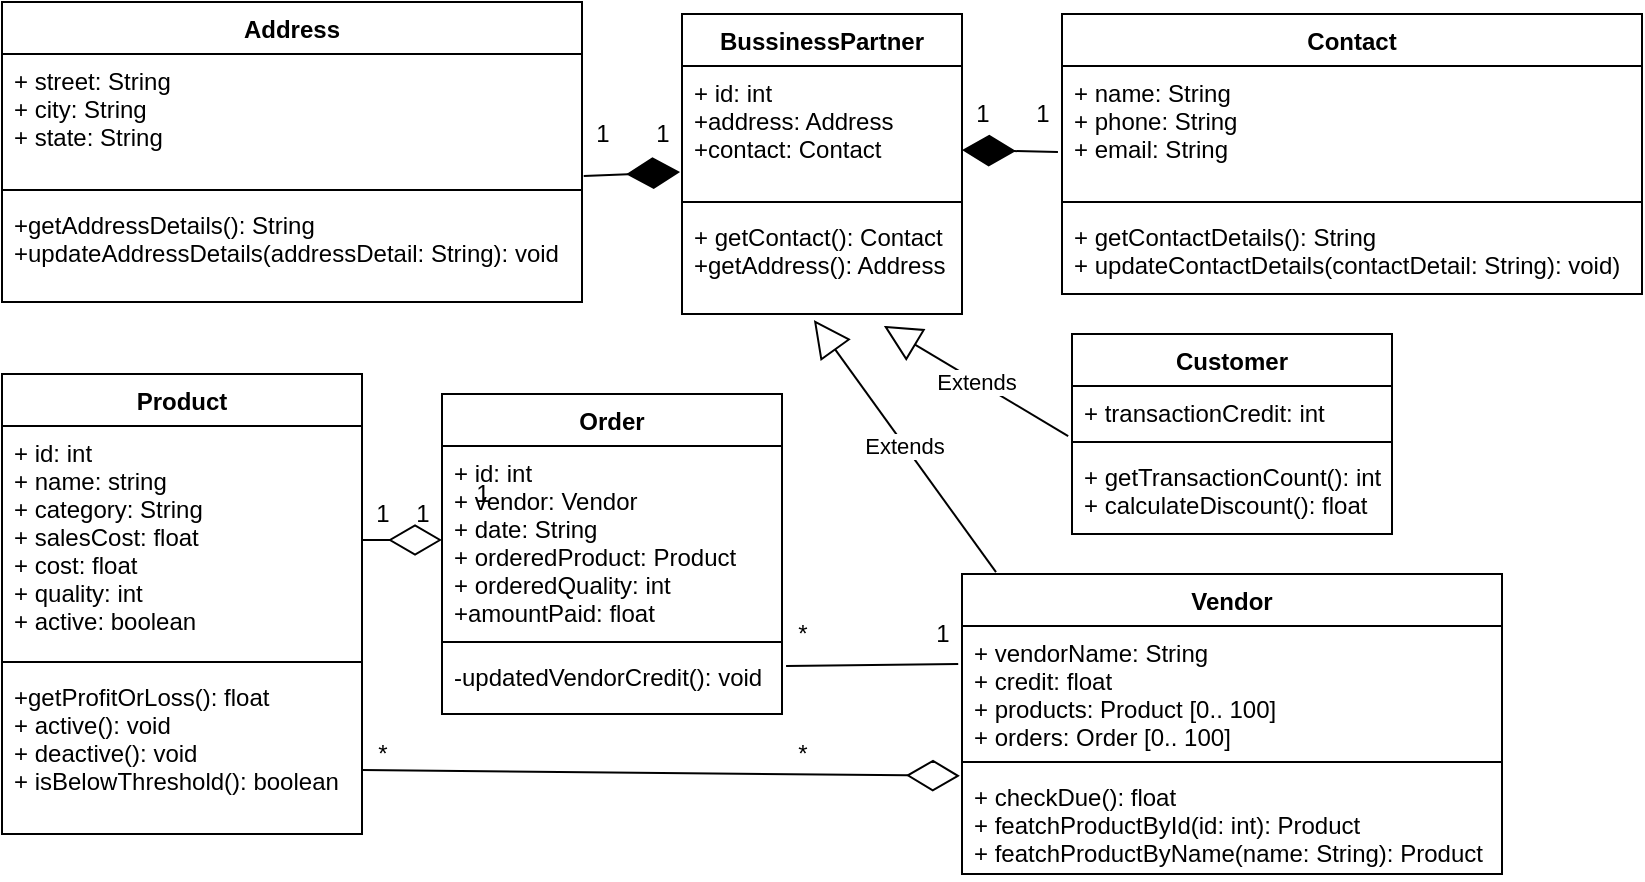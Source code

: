 <mxfile version="13.9.8" type="github"><diagram id="Bh6dqPtz-xiBgD4KNHxQ" name="Page-1"><mxGraphModel dx="1108" dy="463" grid="1" gridSize="10" guides="1" tooltips="1" connect="1" arrows="1" fold="1" page="1" pageScale="1" pageWidth="850" pageHeight="1100" math="0" shadow="0"><root><mxCell id="0"/><mxCell id="1" parent="0"/><mxCell id="uAB6S0E1YF499TWaP7wi-26" value="Address" style="swimlane;fontStyle=1;align=center;verticalAlign=top;childLayout=stackLayout;horizontal=1;startSize=26;horizontalStack=0;resizeParent=1;resizeParentMax=0;resizeLast=0;collapsible=1;marginBottom=0;" parent="1" vertex="1"><mxGeometry x="10" y="44" width="290" height="150" as="geometry"><mxRectangle x="10" y="44" width="80" height="26" as="alternateBounds"/></mxGeometry></mxCell><mxCell id="uAB6S0E1YF499TWaP7wi-27" value="+ street: String&#10;+ city: String&#10;+ state: String" style="text;strokeColor=none;fillColor=none;align=left;verticalAlign=top;spacingLeft=4;spacingRight=4;overflow=hidden;rotatable=0;points=[[0,0.5],[1,0.5]];portConstraint=eastwest;" parent="uAB6S0E1YF499TWaP7wi-26" vertex="1"><mxGeometry y="26" width="290" height="64" as="geometry"/></mxCell><mxCell id="uAB6S0E1YF499TWaP7wi-28" value="" style="line;strokeWidth=1;fillColor=none;align=left;verticalAlign=middle;spacingTop=-1;spacingLeft=3;spacingRight=3;rotatable=0;labelPosition=right;points=[];portConstraint=eastwest;" parent="uAB6S0E1YF499TWaP7wi-26" vertex="1"><mxGeometry y="90" width="290" height="8" as="geometry"/></mxCell><mxCell id="uAB6S0E1YF499TWaP7wi-29" value="+getAddressDetails(): String&#10;+updateAddressDetails(addressDetail: String): void" style="text;strokeColor=none;fillColor=none;align=left;verticalAlign=top;spacingLeft=4;spacingRight=4;overflow=hidden;rotatable=0;points=[[0,0.5],[1,0.5]];portConstraint=eastwest;" parent="uAB6S0E1YF499TWaP7wi-26" vertex="1"><mxGeometry y="98" width="290" height="52" as="geometry"/></mxCell><mxCell id="uAB6S0E1YF499TWaP7wi-30" value="BussinessPartner" style="swimlane;fontStyle=1;align=center;verticalAlign=top;childLayout=stackLayout;horizontal=1;startSize=26;horizontalStack=0;resizeParent=1;resizeParentMax=0;resizeLast=0;collapsible=1;marginBottom=0;" parent="1" vertex="1"><mxGeometry x="350" y="50" width="140" height="150" as="geometry"><mxRectangle x="370" y="50" width="130" height="26" as="alternateBounds"/></mxGeometry></mxCell><mxCell id="uAB6S0E1YF499TWaP7wi-31" value="+ id: int&#10;+address: Address&#10;+contact: Contact" style="text;strokeColor=none;fillColor=none;align=left;verticalAlign=top;spacingLeft=4;spacingRight=4;overflow=hidden;rotatable=0;points=[[0,0.5],[1,0.5]];portConstraint=eastwest;" parent="uAB6S0E1YF499TWaP7wi-30" vertex="1"><mxGeometry y="26" width="140" height="64" as="geometry"/></mxCell><mxCell id="uAB6S0E1YF499TWaP7wi-32" value="" style="line;strokeWidth=1;fillColor=none;align=left;verticalAlign=middle;spacingTop=-1;spacingLeft=3;spacingRight=3;rotatable=0;labelPosition=right;points=[];portConstraint=eastwest;" parent="uAB6S0E1YF499TWaP7wi-30" vertex="1"><mxGeometry y="90" width="140" height="8" as="geometry"/></mxCell><mxCell id="uAB6S0E1YF499TWaP7wi-33" value="+ getContact(): Contact&#10;+getAddress(): Address" style="text;strokeColor=none;fillColor=none;align=left;verticalAlign=top;spacingLeft=4;spacingRight=4;overflow=hidden;rotatable=0;points=[[0,0.5],[1,0.5]];portConstraint=eastwest;" parent="uAB6S0E1YF499TWaP7wi-30" vertex="1"><mxGeometry y="98" width="140" height="52" as="geometry"/></mxCell><mxCell id="uAB6S0E1YF499TWaP7wi-38" value="Product" style="swimlane;fontStyle=1;align=center;verticalAlign=top;childLayout=stackLayout;horizontal=1;startSize=26;horizontalStack=0;resizeParent=1;resizeParentMax=0;resizeLast=0;collapsible=1;marginBottom=0;" parent="1" vertex="1"><mxGeometry x="10" y="230" width="180" height="230" as="geometry"><mxRectangle x="10" y="230" width="80" height="26" as="alternateBounds"/></mxGeometry></mxCell><mxCell id="uAB6S0E1YF499TWaP7wi-39" value="+ id: int&#10;+ name: string&#10;+ category: String&#10;+ salesCost: float&#10;+ cost: float&#10;+ quality: int&#10;+ active: boolean" style="text;strokeColor=none;fillColor=none;align=left;verticalAlign=top;spacingLeft=4;spacingRight=4;overflow=hidden;rotatable=0;points=[[0,0.5],[1,0.5]];portConstraint=eastwest;" parent="uAB6S0E1YF499TWaP7wi-38" vertex="1"><mxGeometry y="26" width="180" height="114" as="geometry"/></mxCell><mxCell id="uAB6S0E1YF499TWaP7wi-40" value="" style="line;strokeWidth=1;fillColor=none;align=left;verticalAlign=middle;spacingTop=-1;spacingLeft=3;spacingRight=3;rotatable=0;labelPosition=right;points=[];portConstraint=eastwest;" parent="uAB6S0E1YF499TWaP7wi-38" vertex="1"><mxGeometry y="140" width="180" height="8" as="geometry"/></mxCell><mxCell id="uAB6S0E1YF499TWaP7wi-41" value="+getProfitOrLoss(): float&#10;+ active(): void&#10;+ deactive(): void&#10;+ isBelowThreshold(): boolean" style="text;strokeColor=none;fillColor=none;align=left;verticalAlign=top;spacingLeft=4;spacingRight=4;overflow=hidden;rotatable=0;points=[[0,0.5],[1,0.5]];portConstraint=eastwest;" parent="uAB6S0E1YF499TWaP7wi-38" vertex="1"><mxGeometry y="148" width="180" height="82" as="geometry"/></mxCell><mxCell id="uAB6S0E1YF499TWaP7wi-42" value="Order" style="swimlane;fontStyle=1;align=center;verticalAlign=top;childLayout=stackLayout;horizontal=1;startSize=26;horizontalStack=0;resizeParent=1;resizeParentMax=0;resizeLast=0;collapsible=1;marginBottom=0;" parent="1" vertex="1"><mxGeometry x="230" y="240" width="170" height="160" as="geometry"><mxRectangle x="230" y="240" width="70" height="26" as="alternateBounds"/></mxGeometry></mxCell><mxCell id="uAB6S0E1YF499TWaP7wi-43" value="+ id: int&#10;+ vendor: Vendor&#10;+ date: String&#10;+ orderedProduct: Product&#10;+ orderedQuality: int&#10;+amountPaid: float " style="text;strokeColor=none;fillColor=none;align=left;verticalAlign=top;spacingLeft=4;spacingRight=4;overflow=hidden;rotatable=0;points=[[0,0.5],[1,0.5]];portConstraint=eastwest;" parent="uAB6S0E1YF499TWaP7wi-42" vertex="1"><mxGeometry y="26" width="170" height="94" as="geometry"/></mxCell><mxCell id="uAB6S0E1YF499TWaP7wi-44" value="" style="line;strokeWidth=1;fillColor=none;align=left;verticalAlign=middle;spacingTop=-1;spacingLeft=3;spacingRight=3;rotatable=0;labelPosition=right;points=[];portConstraint=eastwest;" parent="uAB6S0E1YF499TWaP7wi-42" vertex="1"><mxGeometry y="120" width="170" height="8" as="geometry"/></mxCell><mxCell id="uAB6S0E1YF499TWaP7wi-45" value="-updatedVendorCredit(): void" style="text;strokeColor=none;fillColor=none;align=left;verticalAlign=top;spacingLeft=4;spacingRight=4;overflow=hidden;rotatable=0;points=[[0,0.5],[1,0.5]];portConstraint=eastwest;" parent="uAB6S0E1YF499TWaP7wi-42" vertex="1"><mxGeometry y="128" width="170" height="32" as="geometry"/></mxCell><mxCell id="uAB6S0E1YF499TWaP7wi-46" value="Vendor" style="swimlane;fontStyle=1;align=center;verticalAlign=top;childLayout=stackLayout;horizontal=1;startSize=26;horizontalStack=0;resizeParent=1;resizeParentMax=0;resizeLast=0;collapsible=1;marginBottom=0;" parent="1" vertex="1"><mxGeometry x="490" y="330" width="270" height="150" as="geometry"><mxRectangle x="425" y="410" width="70" height="26" as="alternateBounds"/></mxGeometry></mxCell><mxCell id="uAB6S0E1YF499TWaP7wi-47" value="+ vendorName: String&#10;+ credit: float&#10;+ products: Product [0.. 100]&#10;+ orders: Order [0.. 100]" style="text;strokeColor=none;fillColor=none;align=left;verticalAlign=top;spacingLeft=4;spacingRight=4;overflow=hidden;rotatable=0;points=[[0,0.5],[1,0.5]];portConstraint=eastwest;" parent="uAB6S0E1YF499TWaP7wi-46" vertex="1"><mxGeometry y="26" width="270" height="64" as="geometry"/></mxCell><mxCell id="uAB6S0E1YF499TWaP7wi-48" value="" style="line;strokeWidth=1;fillColor=none;align=left;verticalAlign=middle;spacingTop=-1;spacingLeft=3;spacingRight=3;rotatable=0;labelPosition=right;points=[];portConstraint=eastwest;" parent="uAB6S0E1YF499TWaP7wi-46" vertex="1"><mxGeometry y="90" width="270" height="8" as="geometry"/></mxCell><mxCell id="uAB6S0E1YF499TWaP7wi-49" value="+ checkDue(): float&#10;+ featchProductById(id: int): Product&#10;+ featchProductByName(name: String): Product&#10;" style="text;strokeColor=none;fillColor=none;align=left;verticalAlign=top;spacingLeft=4;spacingRight=4;overflow=hidden;rotatable=0;points=[[0,0.5],[1,0.5]];portConstraint=eastwest;" parent="uAB6S0E1YF499TWaP7wi-46" vertex="1"><mxGeometry y="98" width="270" height="52" as="geometry"/></mxCell><mxCell id="uAB6S0E1YF499TWaP7wi-50" value="Customer" style="swimlane;fontStyle=1;align=center;verticalAlign=top;childLayout=stackLayout;horizontal=1;startSize=26;horizontalStack=0;resizeParent=1;resizeParentMax=0;resizeLast=0;collapsible=1;marginBottom=0;" parent="1" vertex="1"><mxGeometry x="545" y="210" width="160" height="100" as="geometry"><mxRectangle x="620" y="230" width="90" height="26" as="alternateBounds"/></mxGeometry></mxCell><mxCell id="uAB6S0E1YF499TWaP7wi-51" value="+ transactionCredit: int" style="text;strokeColor=none;fillColor=none;align=left;verticalAlign=top;spacingLeft=4;spacingRight=4;overflow=hidden;rotatable=0;points=[[0,0.5],[1,0.5]];portConstraint=eastwest;" parent="uAB6S0E1YF499TWaP7wi-50" vertex="1"><mxGeometry y="26" width="160" height="24" as="geometry"/></mxCell><mxCell id="uAB6S0E1YF499TWaP7wi-52" value="" style="line;strokeWidth=1;fillColor=none;align=left;verticalAlign=middle;spacingTop=-1;spacingLeft=3;spacingRight=3;rotatable=0;labelPosition=right;points=[];portConstraint=eastwest;" parent="uAB6S0E1YF499TWaP7wi-50" vertex="1"><mxGeometry y="50" width="160" height="8" as="geometry"/></mxCell><mxCell id="uAB6S0E1YF499TWaP7wi-53" value="+ getTransactionCount(): int&#10;+ calculateDiscount(): float" style="text;strokeColor=none;fillColor=none;align=left;verticalAlign=top;spacingLeft=4;spacingRight=4;overflow=hidden;rotatable=0;points=[[0,0.5],[1,0.5]];portConstraint=eastwest;" parent="uAB6S0E1YF499TWaP7wi-50" vertex="1"><mxGeometry y="58" width="160" height="42" as="geometry"/></mxCell><mxCell id="uAB6S0E1YF499TWaP7wi-54" value="Contact" style="swimlane;fontStyle=1;align=center;verticalAlign=top;childLayout=stackLayout;horizontal=1;startSize=26;horizontalStack=0;resizeParent=1;resizeParentMax=0;resizeLast=0;collapsible=1;marginBottom=0;" parent="1" vertex="1"><mxGeometry x="540" y="50" width="290" height="140" as="geometry"><mxRectangle x="540" y="50" width="100" height="26" as="alternateBounds"/></mxGeometry></mxCell><mxCell id="uAB6S0E1YF499TWaP7wi-55" value="+ name: String&#10;+ phone: String&#10;+ email: String&#10; &#10;" style="text;strokeColor=none;fillColor=none;align=left;verticalAlign=top;spacingLeft=4;spacingRight=4;overflow=hidden;rotatable=0;points=[[0,0.5],[1,0.5]];portConstraint=eastwest;" parent="uAB6S0E1YF499TWaP7wi-54" vertex="1"><mxGeometry y="26" width="290" height="64" as="geometry"/></mxCell><mxCell id="uAB6S0E1YF499TWaP7wi-56" value="" style="line;strokeWidth=1;fillColor=none;align=left;verticalAlign=middle;spacingTop=-1;spacingLeft=3;spacingRight=3;rotatable=0;labelPosition=right;points=[];portConstraint=eastwest;" parent="uAB6S0E1YF499TWaP7wi-54" vertex="1"><mxGeometry y="90" width="290" height="8" as="geometry"/></mxCell><mxCell id="uAB6S0E1YF499TWaP7wi-57" value="+ getContactDetails(): String&#10;+ updateContactDetails(contactDetail: String): void)" style="text;strokeColor=none;fillColor=none;align=left;verticalAlign=top;spacingLeft=4;spacingRight=4;overflow=hidden;rotatable=0;points=[[0,0.5],[1,0.5]];portConstraint=eastwest;" parent="uAB6S0E1YF499TWaP7wi-54" vertex="1"><mxGeometry y="98" width="290" height="42" as="geometry"/></mxCell><mxCell id="uAB6S0E1YF499TWaP7wi-65" value="" style="endArrow=diamondThin;endFill=1;endSize=24;html=1;fontColor=#000000;exitX=1.003;exitY=0.953;exitDx=0;exitDy=0;exitPerimeter=0;entryX=-0.007;entryY=0.828;entryDx=0;entryDy=0;entryPerimeter=0;" parent="1" source="uAB6S0E1YF499TWaP7wi-27" target="uAB6S0E1YF499TWaP7wi-31" edge="1"><mxGeometry width="160" relative="1" as="geometry"><mxPoint x="330" y="170" as="sourcePoint"/><mxPoint x="480" y="170" as="targetPoint"/></mxGeometry></mxCell><mxCell id="uAB6S0E1YF499TWaP7wi-68" value="" style="endArrow=diamondThin;endFill=1;endSize=24;html=1;fontColor=#000000;entryX=1;entryY=0.656;entryDx=0;entryDy=0;entryPerimeter=0;exitX=-0.007;exitY=0.672;exitDx=0;exitDy=0;exitPerimeter=0;" parent="1" source="uAB6S0E1YF499TWaP7wi-55" target="uAB6S0E1YF499TWaP7wi-31" edge="1"><mxGeometry width="160" relative="1" as="geometry"><mxPoint x="640" y="250" as="sourcePoint"/><mxPoint x="550" y="250" as="targetPoint"/></mxGeometry></mxCell><mxCell id="uAB6S0E1YF499TWaP7wi-69" value="" style="endArrow=diamondThin;endFill=0;endSize=24;html=1;fontColor=#000000;exitX=1;exitY=0.61;exitDx=0;exitDy=0;entryX=-0.004;entryY=0.056;entryDx=0;entryDy=0;entryPerimeter=0;exitPerimeter=0;" parent="1" source="uAB6S0E1YF499TWaP7wi-41" target="uAB6S0E1YF499TWaP7wi-49" edge="1"><mxGeometry width="160" relative="1" as="geometry"><mxPoint x="330" y="206" as="sourcePoint"/><mxPoint x="470" y="420" as="targetPoint"/></mxGeometry></mxCell><mxCell id="uAB6S0E1YF499TWaP7wi-73" value="*" style="text;html=1;align=center;verticalAlign=middle;resizable=0;points=[];autosize=1;fontColor=#000000;" parent="1" vertex="1"><mxGeometry x="190" y="410" width="20" height="20" as="geometry"/></mxCell><mxCell id="uAB6S0E1YF499TWaP7wi-75" value="1" style="text;html=1;align=center;verticalAlign=middle;resizable=0;points=[];autosize=1;fontColor=#000000;" parent="1" vertex="1"><mxGeometry x="300" y="100" width="20" height="20" as="geometry"/></mxCell><mxCell id="uAB6S0E1YF499TWaP7wi-78" value="" style="endArrow=diamondThin;endFill=0;endSize=24;html=1;fontColor=#000000;exitX=1;exitY=0.5;exitDx=0;exitDy=0;entryX=0;entryY=0.5;entryDx=0;entryDy=0;" parent="1" source="uAB6S0E1YF499TWaP7wi-39" target="uAB6S0E1YF499TWaP7wi-43" edge="1"><mxGeometry width="160" relative="1" as="geometry"><mxPoint x="330" y="290" as="sourcePoint"/><mxPoint x="490" y="290" as="targetPoint"/></mxGeometry></mxCell><mxCell id="uAB6S0E1YF499TWaP7wi-79" value="1" style="text;html=1;align=center;verticalAlign=middle;resizable=0;points=[];autosize=1;fontColor=#000000;" parent="1" vertex="1"><mxGeometry x="240" y="280" width="20" height="20" as="geometry"/></mxCell><mxCell id="uAB6S0E1YF499TWaP7wi-82" value="1" style="text;html=1;align=center;verticalAlign=middle;resizable=0;points=[];autosize=1;fontColor=#000000;" parent="1" vertex="1"><mxGeometry x="190" y="290" width="20" height="20" as="geometry"/></mxCell><mxCell id="uAB6S0E1YF499TWaP7wi-83" value="Extends" style="endArrow=block;endSize=16;endFill=0;html=1;fontColor=#000000;entryX=0.721;entryY=1.115;entryDx=0;entryDy=0;entryPerimeter=0;exitX=-0.012;exitY=1.042;exitDx=0;exitDy=0;exitPerimeter=0;" parent="1" source="uAB6S0E1YF499TWaP7wi-51" target="uAB6S0E1YF499TWaP7wi-33" edge="1"><mxGeometry width="160" relative="1" as="geometry"><mxPoint x="720" y="290" as="sourcePoint"/><mxPoint x="659" y="190" as="targetPoint"/></mxGeometry></mxCell><mxCell id="uAB6S0E1YF499TWaP7wi-84" value="Extends" style="endArrow=block;endSize=16;endFill=0;html=1;fontColor=#000000;exitX=0.063;exitY=-0.006;exitDx=0;exitDy=0;exitPerimeter=0;entryX=0.471;entryY=1.058;entryDx=0;entryDy=0;entryPerimeter=0;" parent="1" source="uAB6S0E1YF499TWaP7wi-46" target="uAB6S0E1YF499TWaP7wi-33" edge="1"><mxGeometry width="160" relative="1" as="geometry"><mxPoint x="450" y="290" as="sourcePoint"/><mxPoint x="530" y="190" as="targetPoint"/></mxGeometry></mxCell><mxCell id="uAB6S0E1YF499TWaP7wi-86" value="*" style="text;html=1;align=center;verticalAlign=middle;resizable=0;points=[];autosize=1;fontColor=#000000;" parent="1" vertex="1"><mxGeometry x="400" y="410" width="20" height="20" as="geometry"/></mxCell><mxCell id="uAB6S0E1YF499TWaP7wi-90" value="1" style="text;html=1;align=center;verticalAlign=middle;resizable=0;points=[];autosize=1;fontColor=#000000;" parent="1" vertex="1"><mxGeometry x="330" y="100" width="20" height="20" as="geometry"/></mxCell><mxCell id="uAB6S0E1YF499TWaP7wi-91" value="1" style="text;html=1;align=center;verticalAlign=middle;resizable=0;points=[];autosize=1;fontColor=#000000;" parent="1" vertex="1"><mxGeometry x="490" y="90" width="20" height="20" as="geometry"/></mxCell><mxCell id="uAB6S0E1YF499TWaP7wi-92" value="1" style="text;html=1;align=center;verticalAlign=middle;resizable=0;points=[];autosize=1;fontColor=#000000;" parent="1" vertex="1"><mxGeometry x="520" y="90" width="20" height="20" as="geometry"/></mxCell><mxCell id="uAB6S0E1YF499TWaP7wi-93" value="1" style="text;html=1;align=center;verticalAlign=middle;resizable=0;points=[];autosize=1;fontColor=#000000;" parent="1" vertex="1"><mxGeometry x="210" y="290" width="20" height="20" as="geometry"/></mxCell><mxCell id="3jl5vRpI0Kxrr71RQP-K-2" value="" style="endArrow=none;html=1;exitX=1.012;exitY=0.25;exitDx=0;exitDy=0;exitPerimeter=0;entryX=-0.007;entryY=0.297;entryDx=0;entryDy=0;entryPerimeter=0;" edge="1" parent="1" source="uAB6S0E1YF499TWaP7wi-45" target="uAB6S0E1YF499TWaP7wi-47"><mxGeometry width="50" height="50" relative="1" as="geometry"><mxPoint x="425" y="370" as="sourcePoint"/><mxPoint x="475" y="320" as="targetPoint"/></mxGeometry></mxCell><mxCell id="3jl5vRpI0Kxrr71RQP-K-3" value="*" style="text;html=1;align=center;verticalAlign=middle;resizable=0;points=[];autosize=1;" vertex="1" parent="1"><mxGeometry x="400" y="350" width="20" height="20" as="geometry"/></mxCell><mxCell id="3jl5vRpI0Kxrr71RQP-K-4" value="1" style="text;html=1;align=center;verticalAlign=middle;resizable=0;points=[];autosize=1;" vertex="1" parent="1"><mxGeometry x="470" y="350" width="20" height="20" as="geometry"/></mxCell></root></mxGraphModel></diagram></mxfile>